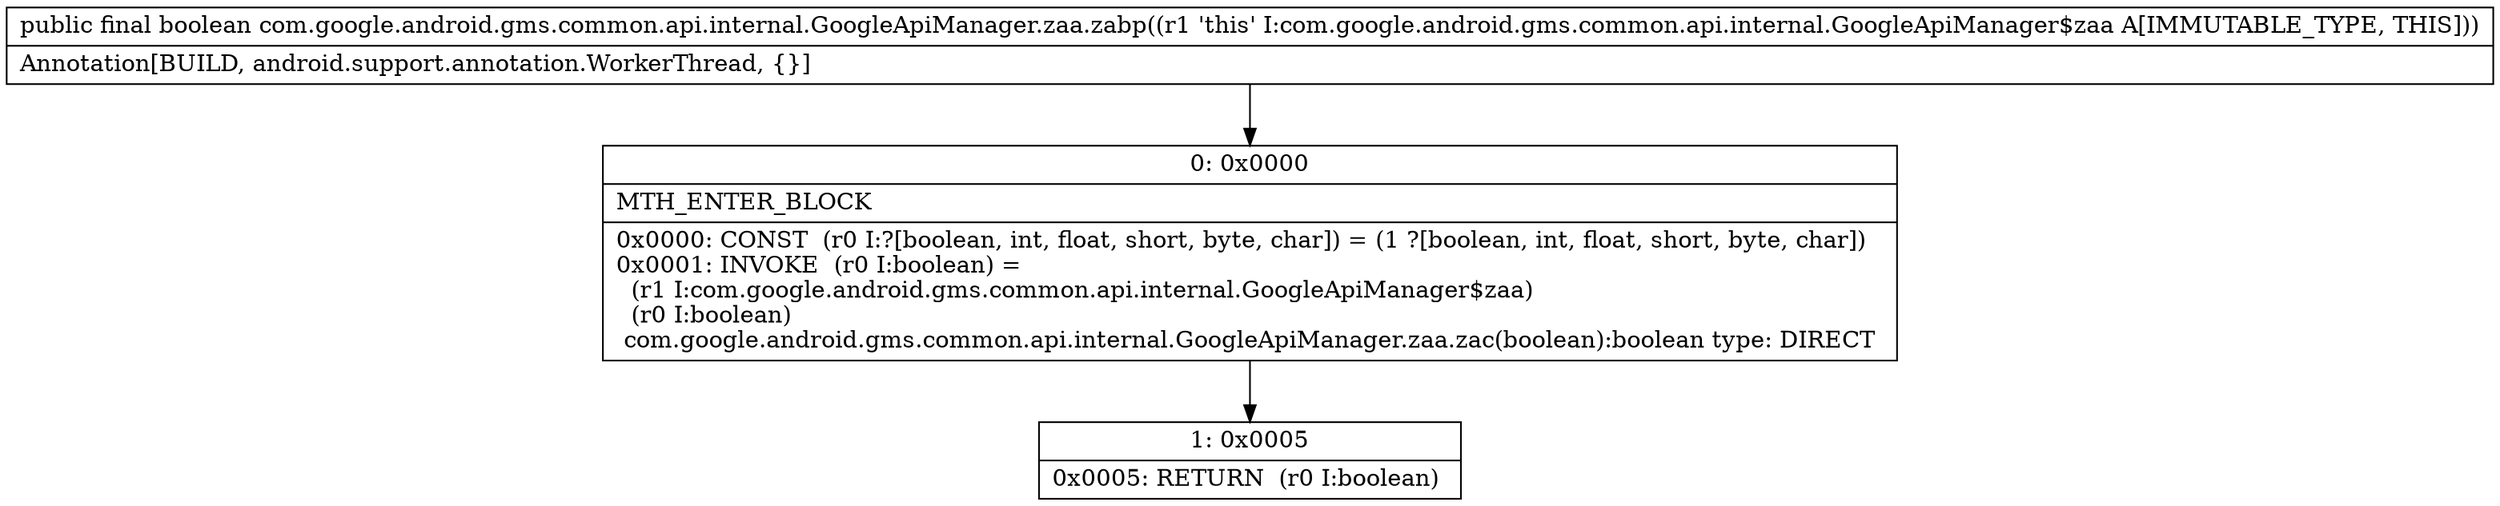 digraph "CFG forcom.google.android.gms.common.api.internal.GoogleApiManager.zaa.zabp()Z" {
Node_0 [shape=record,label="{0\:\ 0x0000|MTH_ENTER_BLOCK\l|0x0000: CONST  (r0 I:?[boolean, int, float, short, byte, char]) = (1 ?[boolean, int, float, short, byte, char]) \l0x0001: INVOKE  (r0 I:boolean) = \l  (r1 I:com.google.android.gms.common.api.internal.GoogleApiManager$zaa)\l  (r0 I:boolean)\l com.google.android.gms.common.api.internal.GoogleApiManager.zaa.zac(boolean):boolean type: DIRECT \l}"];
Node_1 [shape=record,label="{1\:\ 0x0005|0x0005: RETURN  (r0 I:boolean) \l}"];
MethodNode[shape=record,label="{public final boolean com.google.android.gms.common.api.internal.GoogleApiManager.zaa.zabp((r1 'this' I:com.google.android.gms.common.api.internal.GoogleApiManager$zaa A[IMMUTABLE_TYPE, THIS]))  | Annotation[BUILD, android.support.annotation.WorkerThread, \{\}]\l}"];
MethodNode -> Node_0;
Node_0 -> Node_1;
}

